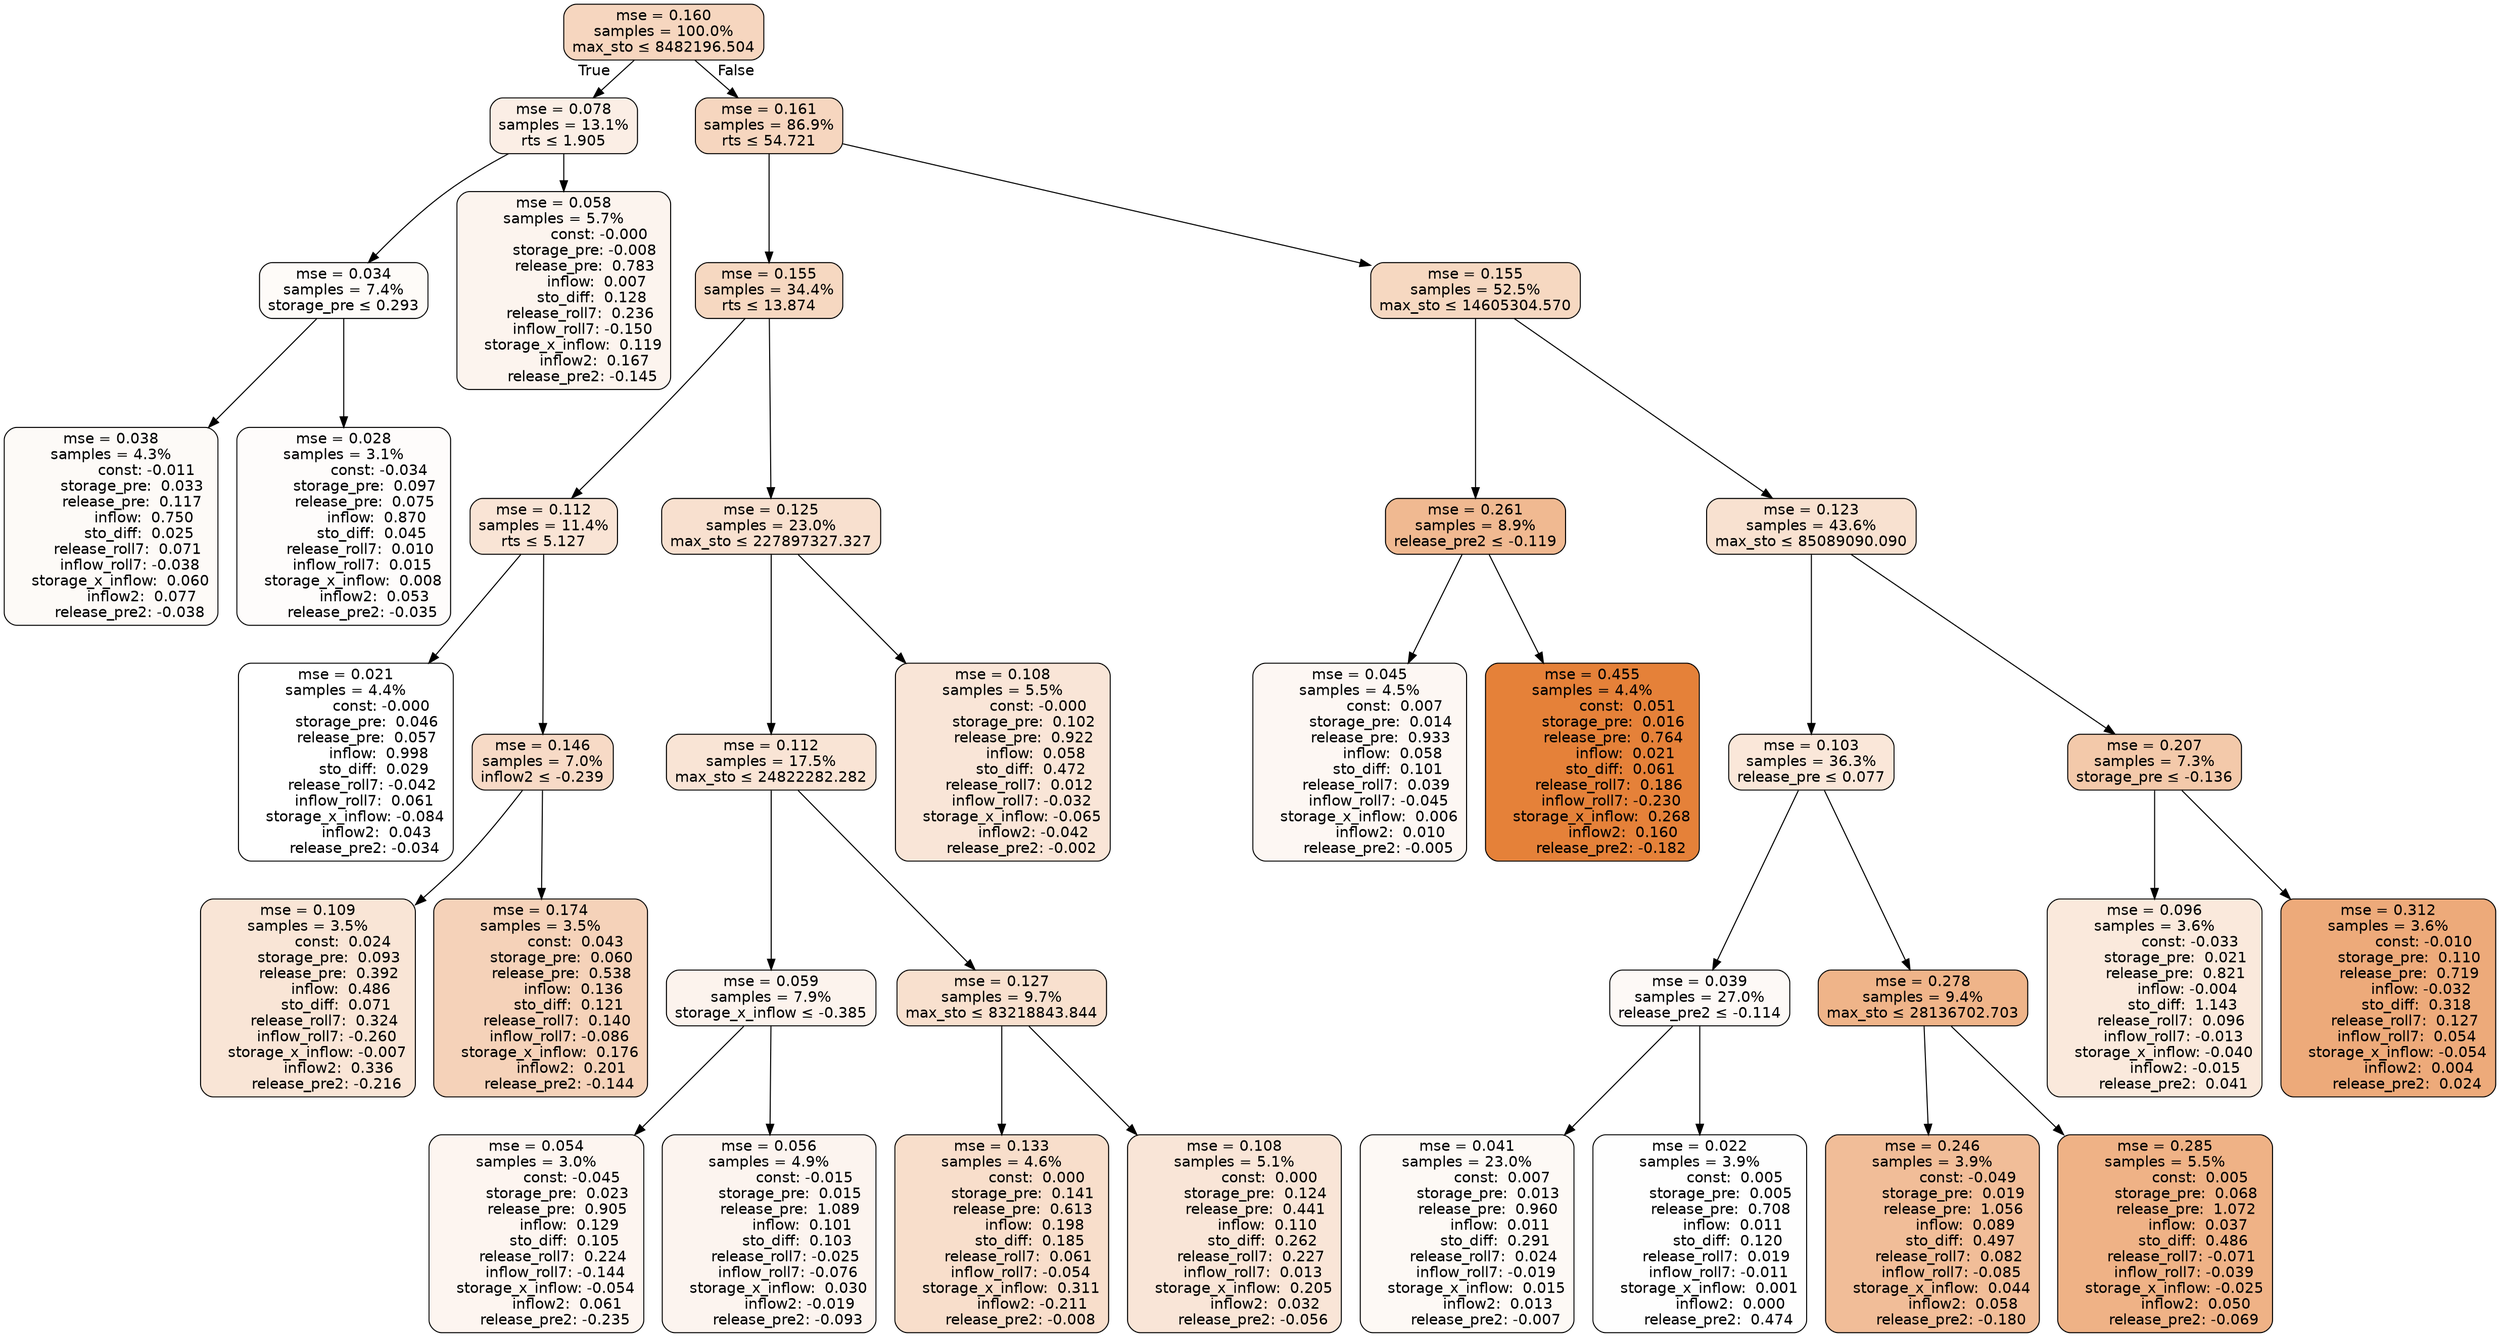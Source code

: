 digraph tree {
bgcolor="transparent"
node [shape=rectangle, style="filled, rounded", color="black", fontname=helvetica] ;
edge [fontname=helvetica] ;
	"0" [label="mse = 0.160
samples = 100.0%
max_sto &le; 8482196.504", fillcolor="#f6d6bf"]
	"1" [label="mse = 0.078
samples = 13.1%
rts &le; 1.905", fillcolor="#fbeee5"]
	"2" [label="mse = 0.034
samples = 7.4%
storage_pre &le; 0.293", fillcolor="#fefbf8"]
	"3" [label="mse = 0.038
samples = 4.3%
               const: -0.011
         storage_pre:  0.033
         release_pre:  0.117
              inflow:  0.750
            sto_diff:  0.025
       release_roll7:  0.071
        inflow_roll7: -0.038
    storage_x_inflow:  0.060
             inflow2:  0.077
        release_pre2: -0.038", fillcolor="#fdfaf7"]
	"4" [label="mse = 0.028
samples = 3.1%
               const: -0.034
         storage_pre:  0.097
         release_pre:  0.075
              inflow:  0.870
            sto_diff:  0.045
       release_roll7:  0.010
        inflow_roll7:  0.015
    storage_x_inflow:  0.008
             inflow2:  0.053
        release_pre2: -0.035", fillcolor="#fefcfb"]
	"5" [label="mse = 0.058
samples = 5.7%
               const: -0.000
         storage_pre: -0.008
         release_pre:  0.783
              inflow:  0.007
            sto_diff:  0.128
       release_roll7:  0.236
        inflow_roll7: -0.150
    storage_x_inflow:  0.119
             inflow2:  0.167
        release_pre2: -0.145", fillcolor="#fcf4ee"]
	"6" [label="mse = 0.161
samples = 86.9%
rts &le; 54.721", fillcolor="#f6d6bf"]
	"7" [label="mse = 0.155
samples = 34.4%
rts &le; 13.874", fillcolor="#f6d8c1"]
	"8" [label="mse = 0.112
samples = 11.4%
rts &le; 5.127", fillcolor="#f9e4d5"]
	"9" [label="mse = 0.021
samples = 4.4%
               const: -0.000
         storage_pre:  0.046
         release_pre:  0.057
              inflow:  0.998
            sto_diff:  0.029
       release_roll7: -0.042
        inflow_roll7:  0.061
    storage_x_inflow: -0.084
             inflow2:  0.043
        release_pre2: -0.034", fillcolor="#ffffff"]
	"10" [label="mse = 0.146
samples = 7.0%
inflow2 &le; -0.239", fillcolor="#f7dac6"]
	"11" [label="mse = 0.109
samples = 3.5%
               const:  0.024
         storage_pre:  0.093
         release_pre:  0.392
              inflow:  0.486
            sto_diff:  0.071
       release_roll7:  0.324
        inflow_roll7: -0.260
    storage_x_inflow: -0.007
             inflow2:  0.336
        release_pre2: -0.216", fillcolor="#f9e5d6"]
	"12" [label="mse = 0.174
samples = 3.5%
               const:  0.043
         storage_pre:  0.060
         release_pre:  0.538
              inflow:  0.136
            sto_diff:  0.121
       release_roll7:  0.140
        inflow_roll7: -0.086
    storage_x_inflow:  0.176
             inflow2:  0.201
        release_pre2: -0.144", fillcolor="#f5d2b9"]
	"13" [label="mse = 0.125
samples = 23.0%
max_sto &le; 227897327.327", fillcolor="#f8e0cf"]
	"14" [label="mse = 0.112
samples = 17.5%
max_sto &le; 24822282.282", fillcolor="#f9e4d5"]
	"15" [label="mse = 0.059
samples = 7.9%
storage_x_inflow &le; -0.385", fillcolor="#fcf3ed"]
	"16" [label="mse = 0.054
samples = 3.0%
               const: -0.045
         storage_pre:  0.023
         release_pre:  0.905
              inflow:  0.129
            sto_diff:  0.105
       release_roll7:  0.224
        inflow_roll7: -0.144
    storage_x_inflow: -0.054
             inflow2:  0.061
        release_pre2: -0.235", fillcolor="#fdf5f0"]
	"17" [label="mse = 0.056
samples = 4.9%
               const: -0.015
         storage_pre:  0.015
         release_pre:  1.089
              inflow:  0.101
            sto_diff:  0.103
       release_roll7: -0.025
        inflow_roll7: -0.076
    storage_x_inflow:  0.030
             inflow2: -0.019
        release_pre2: -0.093", fillcolor="#fcf4ef"]
	"18" [label="mse = 0.127
samples = 9.7%
max_sto &le; 83218843.844", fillcolor="#f8e0ce"]
	"19" [label="mse = 0.133
samples = 4.6%
               const:  0.000
         storage_pre:  0.141
         release_pre:  0.613
              inflow:  0.198
            sto_diff:  0.185
       release_roll7:  0.061
        inflow_roll7: -0.054
    storage_x_inflow:  0.311
             inflow2: -0.211
        release_pre2: -0.008", fillcolor="#f8decb"]
	"20" [label="mse = 0.108
samples = 5.1%
               const:  0.000
         storage_pre:  0.124
         release_pre:  0.441
              inflow:  0.110
            sto_diff:  0.262
       release_roll7:  0.227
        inflow_roll7:  0.013
    storage_x_inflow:  0.205
             inflow2:  0.032
        release_pre2: -0.056", fillcolor="#f9e5d7"]
	"21" [label="mse = 0.108
samples = 5.5%
               const: -0.000
         storage_pre:  0.102
         release_pre:  0.922
              inflow:  0.058
            sto_diff:  0.472
       release_roll7:  0.012
        inflow_roll7: -0.032
    storage_x_inflow: -0.065
             inflow2: -0.042
        release_pre2: -0.002", fillcolor="#f9e5d7"]
	"22" [label="mse = 0.155
samples = 52.5%
max_sto &le; 14605304.570", fillcolor="#f6d8c1"]
	"23" [label="mse = 0.261
samples = 8.9%
release_pre2 &le; -0.119", fillcolor="#f0b991"]
	"24" [label="mse = 0.045
samples = 4.5%
               const:  0.007
         storage_pre:  0.014
         release_pre:  0.933
              inflow:  0.058
            sto_diff:  0.101
       release_roll7:  0.039
        inflow_roll7: -0.045
    storage_x_inflow:  0.006
             inflow2:  0.010
        release_pre2: -0.005", fillcolor="#fdf7f3"]
	"25" [label="mse = 0.455
samples = 4.4%
               const:  0.051
         storage_pre:  0.016
         release_pre:  0.764
              inflow:  0.021
            sto_diff:  0.061
       release_roll7:  0.186
        inflow_roll7: -0.230
    storage_x_inflow:  0.268
             inflow2:  0.160
        release_pre2: -0.182", fillcolor="#e58139"]
	"26" [label="mse = 0.123
samples = 43.6%
max_sto &le; 85089090.090", fillcolor="#f8e1d0"]
	"27" [label="mse = 0.103
samples = 36.3%
release_pre &le; 0.077", fillcolor="#fae7d9"]
	"28" [label="mse = 0.039
samples = 27.0%
release_pre2 &le; -0.114", fillcolor="#fdf9f6"]
	"29" [label="mse = 0.041
samples = 23.0%
               const:  0.007
         storage_pre:  0.013
         release_pre:  0.960
              inflow:  0.011
            sto_diff:  0.291
       release_roll7:  0.024
        inflow_roll7: -0.019
    storage_x_inflow:  0.015
             inflow2:  0.013
        release_pre2: -0.007", fillcolor="#fdf9f5"]
	"30" [label="mse = 0.022
samples = 3.9%
               const:  0.005
         storage_pre:  0.005
         release_pre:  0.708
              inflow:  0.011
            sto_diff:  0.120
       release_roll7:  0.019
        inflow_roll7: -0.011
    storage_x_inflow:  0.001
             inflow2:  0.000
        release_pre2:  0.474", fillcolor="#fefefe"]
	"31" [label="mse = 0.278
samples = 9.4%
max_sto &le; 28136702.703", fillcolor="#efb489"]
	"32" [label="mse = 0.246
samples = 3.9%
               const: -0.049
         storage_pre:  0.019
         release_pre:  1.056
              inflow:  0.089
            sto_diff:  0.497
       release_roll7:  0.082
        inflow_roll7: -0.085
    storage_x_inflow:  0.044
             inflow2:  0.058
        release_pre2: -0.180", fillcolor="#f1bd98"]
	"33" [label="mse = 0.285
samples = 5.5%
               const:  0.005
         storage_pre:  0.068
         release_pre:  1.072
              inflow:  0.037
            sto_diff:  0.486
       release_roll7: -0.071
        inflow_roll7: -0.039
    storage_x_inflow: -0.025
             inflow2:  0.050
        release_pre2: -0.069", fillcolor="#efb286"]
	"34" [label="mse = 0.207
samples = 7.3%
storage_pre &le; -0.136", fillcolor="#f3c9aa"]
	"35" [label="mse = 0.096
samples = 3.6%
               const: -0.033
         storage_pre:  0.021
         release_pre:  0.821
              inflow: -0.004
            sto_diff:  1.143
       release_roll7:  0.096
        inflow_roll7: -0.013
    storage_x_inflow: -0.040
             inflow2: -0.015
        release_pre2:  0.041", fillcolor="#fae9dc"]
	"36" [label="mse = 0.312
samples = 3.6%
               const: -0.010
         storage_pre:  0.110
         release_pre:  0.719
              inflow: -0.032
            sto_diff:  0.318
       release_roll7:  0.127
        inflow_roll7:  0.054
    storage_x_inflow: -0.054
             inflow2:  0.004
        release_pre2:  0.024", fillcolor="#edaa7a"]

	"0" -> "1" [labeldistance=2.5, labelangle=45, headlabel="True"]
	"1" -> "2"
	"2" -> "3"
	"2" -> "4"
	"1" -> "5"
	"0" -> "6" [labeldistance=2.5, labelangle=-45, headlabel="False"]
	"6" -> "7"
	"7" -> "8"
	"8" -> "9"
	"8" -> "10"
	"10" -> "11"
	"10" -> "12"
	"7" -> "13"
	"13" -> "14"
	"14" -> "15"
	"15" -> "16"
	"15" -> "17"
	"14" -> "18"
	"18" -> "19"
	"18" -> "20"
	"13" -> "21"
	"6" -> "22"
	"22" -> "23"
	"23" -> "24"
	"23" -> "25"
	"22" -> "26"
	"26" -> "27"
	"27" -> "28"
	"28" -> "29"
	"28" -> "30"
	"27" -> "31"
	"31" -> "32"
	"31" -> "33"
	"26" -> "34"
	"34" -> "35"
	"34" -> "36"
}
